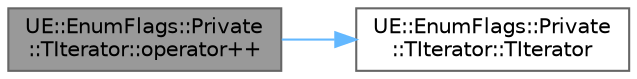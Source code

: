 digraph "UE::EnumFlags::Private::TIterator::operator++"
{
 // INTERACTIVE_SVG=YES
 // LATEX_PDF_SIZE
  bgcolor="transparent";
  edge [fontname=Helvetica,fontsize=10,labelfontname=Helvetica,labelfontsize=10];
  node [fontname=Helvetica,fontsize=10,shape=box,height=0.2,width=0.4];
  rankdir="LR";
  Node1 [id="Node000001",label="UE::EnumFlags::Private\l::TIterator::operator++",height=0.2,width=0.4,color="gray40", fillcolor="grey60", style="filled", fontcolor="black",tooltip=" "];
  Node1 -> Node2 [id="edge1_Node000001_Node000002",color="steelblue1",style="solid",tooltip=" "];
  Node2 [id="Node000002",label="UE::EnumFlags::Private\l::TIterator::TIterator",height=0.2,width=0.4,color="grey40", fillcolor="white", style="filled",URL="$d2/d8d/structUE_1_1EnumFlags_1_1Private_1_1TIterator.html#a2ba82567d4e1db98dde0e4c8687965d8",tooltip=" "];
}
